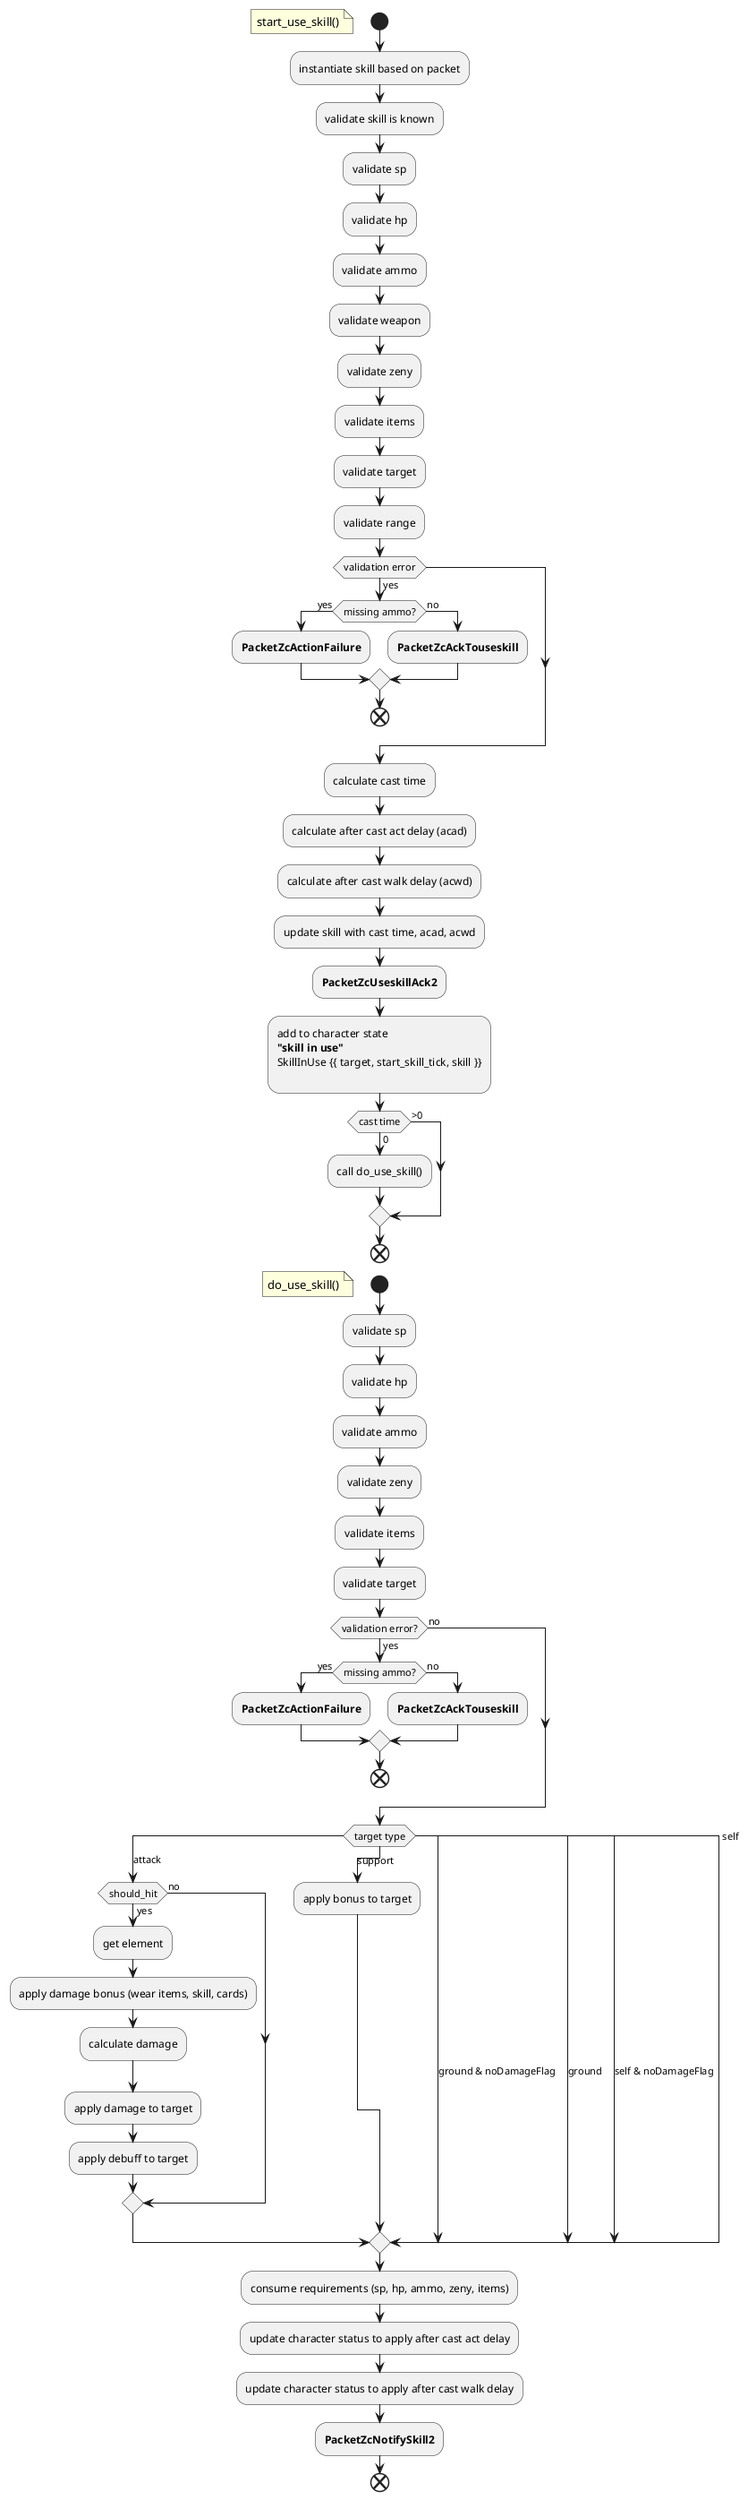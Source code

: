 @startuml
start;
floating note left: start_use_skill()

:instantiate skill based on packet;

:validate skill is known;
:validate sp;
:validate hp;
:validate ammo;
:validate weapon;
:validate zeny;
:validate items;
:validate target;
:validate range;

if (validation error) then (yes)
    if (missing ammo?) then (yes)
        :**PacketZcActionFailure**;

    else (no)
        :**PacketZcAckTouseskill**;
    endif
    end
endif

:calculate cast time;
:calculate after cast act delay (acad);
:calculate after cast walk delay (acwd);
:update skill with cast time, acad, acwd;
:**PacketZcUseskillAck2**;
:add to character state
**"skill in use"**
SkillInUse {{ target, start_skill_tick, skill }}
;

if (cast time) then (0)
    :call do_use_skill();
else(>0)
endif

end


start;
floating note left: do_use_skill()
:validate sp;
:validate hp;
:validate ammo;
:validate zeny;
:validate items;
:validate target;

if (validation error?) then (yes)
    if (missing ammo?) then (yes)
        :**PacketZcActionFailure**;
    else (no)
        :**PacketZcAckTouseskill**;
    endif
    end
    else(no)
endif

switch (target type)
case (attack)
  if (should_hit) then (yes)
          :get element;
          :apply damage bonus (wear items, skill, cards);
          :calculate damage;
          :apply damage to target;
          :apply debuff to target;
          else (no)
      endif
case (support)
:apply bonus to target;
case (ground & noDamageFlag)
case (ground)
case (self & noDamageFlag)
case (self)
endswitch

:consume requirements (sp, hp, ammo, zeny, items);
:update character status to apply after cast act delay;
:update character status to apply after cast walk delay;

:**PacketZcNotifySkill2**;
end


@enduml

